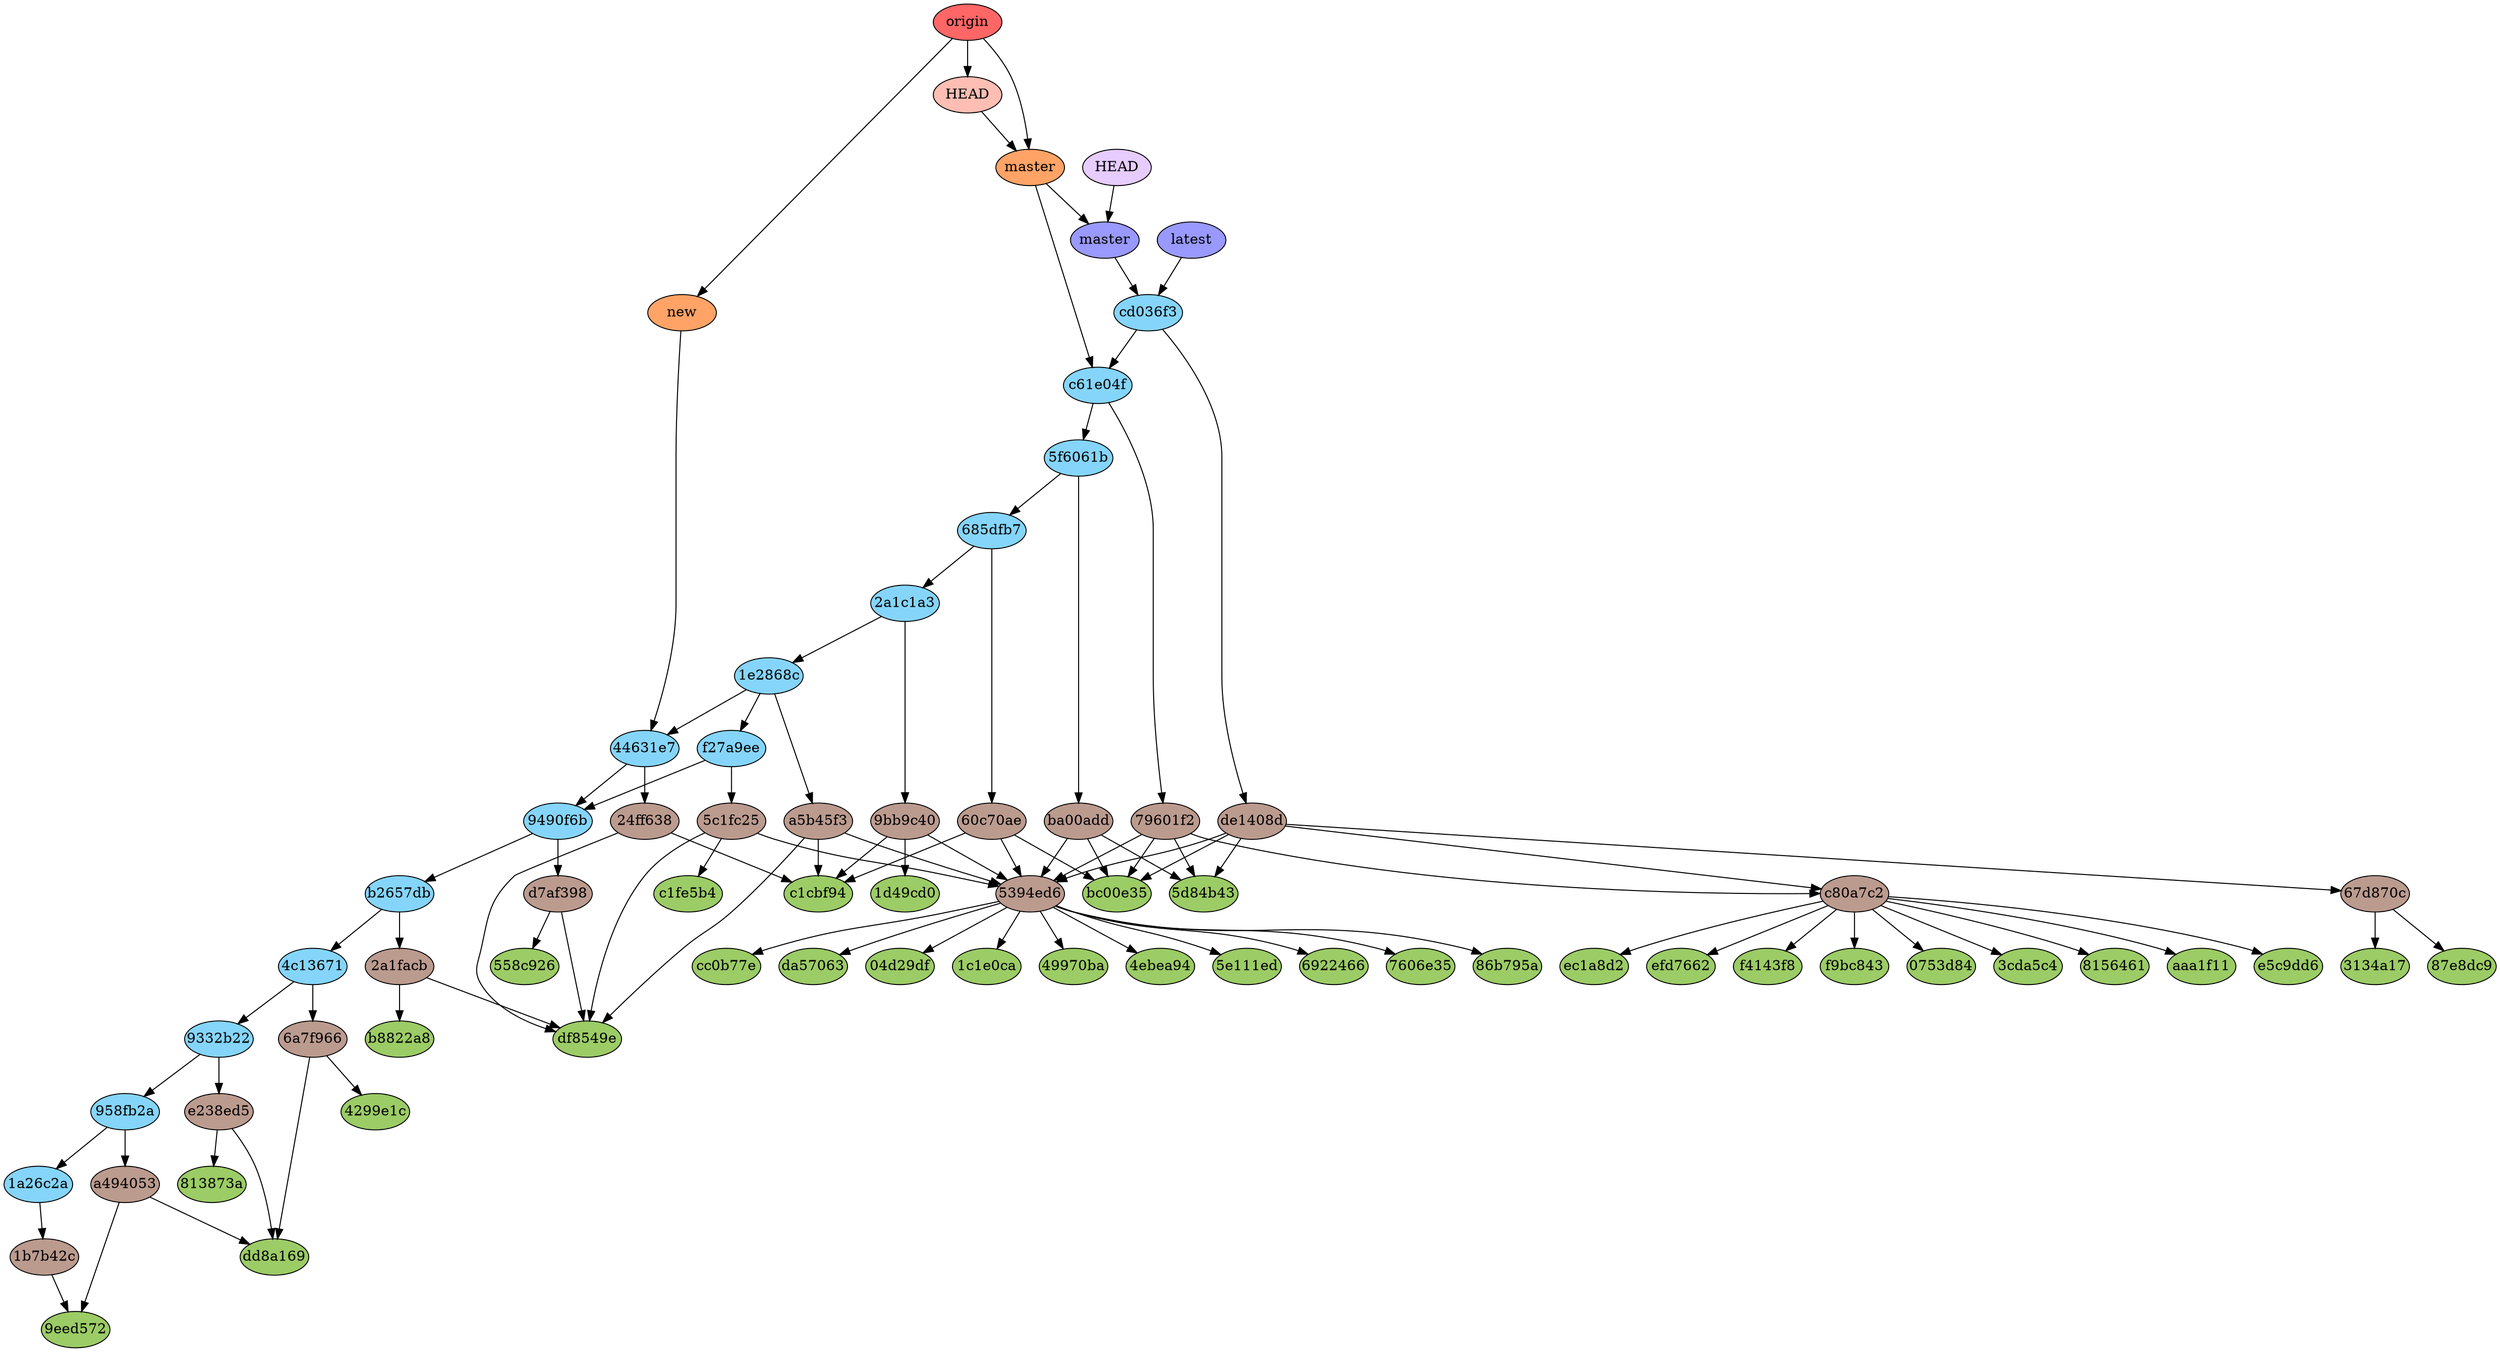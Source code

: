 digraph auto {
	graph [bgcolor=transparent]
	node [fixedsize=true style=filled width=0.95]
	"04d29dfb265114f5fd8061dc5fb9b0fe76db7229" [label="04d29df" fillcolor="#9ccc66"]
	"0753d846628c7c29df291fdce3289f33e7f4e2c5" [label="0753d84" fillcolor="#9ccc66"]
	"1c1e0ca00a032aabdc2d6f3438c02941368e028c" [label="1c1e0ca" fillcolor="#9ccc66"]
	"1d49cd0e333560a54951edf78b82aad31315f48d" [label="1d49cd0" fillcolor="#9ccc66"]
	"3134a17dbfa9ddcf27695d785b366586e654f338" [label="3134a17" fillcolor="#9ccc66"]
	"3cda5c46721463242d8960ca6d36ddbbf059925f" [label="3cda5c4" fillcolor="#9ccc66"]
	"4299e1c993a934091a5f801a7ee0cf35ef41deb4" [label="4299e1c" fillcolor="#9ccc66"]
	"49970baefc9cd797fad3655bc4e209f781bff5e2" [label="49970ba" fillcolor="#9ccc66"]
	"4ebea941578cffbde24f32bd04ba6df1dbd8fc56" [label="4ebea94" fillcolor="#9ccc66"]
	"558c92683c76a231c9d0c8eb851c2c116fa2f4f6" [label="558c926" fillcolor="#9ccc66"]
	"5d84b43bb69baf45604527cae9f73ae2258f9019" [label="5d84b43" fillcolor="#9ccc66"]
	"5e111ede7c8eef075e530e633b47210e7fb8e234" [label="5e111ed" fillcolor="#9ccc66"]
	"69224664d1337110b667196164af47cf59806541" [label=6922466 fillcolor="#9ccc66"]
	"7606e35333c07d24abb34af3a933e988c3b7dc34" [label="7606e35" fillcolor="#9ccc66"]
	"813873afd09e53421633593568b7f48398998ca1" [label="813873a" fillcolor="#9ccc66"]
	"81564615d6e282fabda4dadd5468d5fedeb11e2e" [label=8156461 fillcolor="#9ccc66"]
	"86b795af5440c12d35ed6f3672177c75ab79d621" [label="86b795a" fillcolor="#9ccc66"]
	"87e8dc99c3dcf6e8dcff3b396097d101c9c0a334" [label="87e8dc9" fillcolor="#9ccc66"]
	"9eed5720e465e7f1475d072ec649384475122e22" [label="9eed572" fillcolor="#9ccc66"]
	aaa1f1148abfd394ec0cd628bc74d70db422e9e8 [label=aaa1f11 fillcolor="#9ccc66"]
	b8822a8f9306b49a8232341e185de405331a18e5 [label=b8822a8 fillcolor="#9ccc66"]
	bc00e35f5035bd1fd7e0e966ac21121c1c9ddc70 [label=bc00e35 fillcolor="#9ccc66"]
	c1cbf94b64d91d585f35191306d25ff2bc1c54b7 [label=c1cbf94 fillcolor="#9ccc66"]
	c1fe5b488ff5587080840f674224cdd367fa6859 [label=c1fe5b4 fillcolor="#9ccc66"]
	cc0b77e49ddf2ecb338a2a36ec336336650ec37f [label=cc0b77e fillcolor="#9ccc66"]
	da57063df37eb5426d5b80d7f8a0df27b1751fff [label=da57063 fillcolor="#9ccc66"]
	dd8a169aaaca375893503ff900cab363c933ce3e [label=dd8a169 fillcolor="#9ccc66"]
	df8549e4b7f6ad941b29ffe5f38e67fe2314cccf [label=df8549e fillcolor="#9ccc66"]
	e5c9dd6dd288a5512b661addcc7d15f39961e0b9 [label=e5c9dd6 fillcolor="#9ccc66"]
	ec1a8d20444d70c74a756bc003cb2685b8343a83 [label=ec1a8d2 fillcolor="#9ccc66"]
	efd76620e07c2b6fc2c3efd68c1972851ba51cd7 [label=efd7662 fillcolor="#9ccc66"]
	f4143f844c985cc2991137f5c8ce117c64302745 [label=f4143f8 fillcolor="#9ccc66"]
	f9bc84315ff9d5db27e55ff40a8c3ff891c8e67a [label=f9bc843 fillcolor="#9ccc66"]
	"1b7b42cf15268368b22cd8a88e01e59eac51aa37" [label="1b7b42c" fillcolor="#bc9b8f"]
	"1b7b42cf15268368b22cd8a88e01e59eac51aa37" -> "9eed5720e465e7f1475d072ec649384475122e22"
	"24ff6381a9642dd8af7ceeca4bc31bbdbd32c795" [label="24ff638" fillcolor="#bc9b8f"]
	"24ff6381a9642dd8af7ceeca4bc31bbdbd32c795" -> c1cbf94b64d91d585f35191306d25ff2bc1c54b7
	"24ff6381a9642dd8af7ceeca4bc31bbdbd32c795" -> df8549e4b7f6ad941b29ffe5f38e67fe2314cccf
	"2a1facbb79af4cdf5a63d6569201dff3ecd3cb8a" [label="2a1facb" fillcolor="#bc9b8f"]
	"2a1facbb79af4cdf5a63d6569201dff3ecd3cb8a" -> b8822a8f9306b49a8232341e185de405331a18e5
	"2a1facbb79af4cdf5a63d6569201dff3ecd3cb8a" -> df8549e4b7f6ad941b29ffe5f38e67fe2314cccf
	"5394ed62fc00d5308875d0b93badde623474bc23" [label="5394ed6" fillcolor="#bc9b8f"]
	"5394ed62fc00d5308875d0b93badde623474bc23" -> da57063df37eb5426d5b80d7f8a0df27b1751fff
	"5394ed62fc00d5308875d0b93badde623474bc23" -> "69224664d1337110b667196164af47cf59806541"
	"5394ed62fc00d5308875d0b93badde623474bc23" -> "4ebea941578cffbde24f32bd04ba6df1dbd8fc56"
	"5394ed62fc00d5308875d0b93badde623474bc23" -> cc0b77e49ddf2ecb338a2a36ec336336650ec37f
	"5394ed62fc00d5308875d0b93badde623474bc23" -> "86b795af5440c12d35ed6f3672177c75ab79d621"
	"5394ed62fc00d5308875d0b93badde623474bc23" -> "5e111ede7c8eef075e530e633b47210e7fb8e234"
	"5394ed62fc00d5308875d0b93badde623474bc23" -> "1c1e0ca00a032aabdc2d6f3438c02941368e028c"
	"5394ed62fc00d5308875d0b93badde623474bc23" -> "04d29dfb265114f5fd8061dc5fb9b0fe76db7229"
	"5394ed62fc00d5308875d0b93badde623474bc23" -> "7606e35333c07d24abb34af3a933e988c3b7dc34"
	"5394ed62fc00d5308875d0b93badde623474bc23" -> "49970baefc9cd797fad3655bc4e209f781bff5e2"
	"5c1fc25c0210789ad894e8736cd83fb2886f4de8" [label="5c1fc25" fillcolor="#bc9b8f"]
	"5c1fc25c0210789ad894e8736cd83fb2886f4de8" -> c1fe5b488ff5587080840f674224cdd367fa6859
	"5c1fc25c0210789ad894e8736cd83fb2886f4de8" -> df8549e4b7f6ad941b29ffe5f38e67fe2314cccf
	"5c1fc25c0210789ad894e8736cd83fb2886f4de8" -> "5394ed62fc00d5308875d0b93badde623474bc23"
	"60c70aedf4727928aeab0e36693859ebbcb58708" [label="60c70ae" fillcolor="#bc9b8f"]
	"60c70aedf4727928aeab0e36693859ebbcb58708" -> c1cbf94b64d91d585f35191306d25ff2bc1c54b7
	"60c70aedf4727928aeab0e36693859ebbcb58708" -> bc00e35f5035bd1fd7e0e966ac21121c1c9ddc70
	"60c70aedf4727928aeab0e36693859ebbcb58708" -> "5394ed62fc00d5308875d0b93badde623474bc23"
	"67d870c14ab952934667e63b4f9e590ce4d9452b" [label="67d870c" fillcolor="#bc9b8f"]
	"67d870c14ab952934667e63b4f9e590ce4d9452b" -> "87e8dc99c3dcf6e8dcff3b396097d101c9c0a334"
	"67d870c14ab952934667e63b4f9e590ce4d9452b" -> "3134a17dbfa9ddcf27695d785b366586e654f338"
	"6a7f96667fe939f9f3b3aa8864f5b5538cf4533c" [label="6a7f966" fillcolor="#bc9b8f"]
	"6a7f96667fe939f9f3b3aa8864f5b5538cf4533c" -> "4299e1c993a934091a5f801a7ee0cf35ef41deb4"
	"6a7f96667fe939f9f3b3aa8864f5b5538cf4533c" -> dd8a169aaaca375893503ff900cab363c933ce3e
	"79601f205dd534ae96afd0027e9832767abcdbc4" [label="79601f2" fillcolor="#bc9b8f"]
	"79601f205dd534ae96afd0027e9832767abcdbc4" -> c80a7c23fc86c0c8e7be7385f0152829c476b60b
	"79601f205dd534ae96afd0027e9832767abcdbc4" -> "5d84b43bb69baf45604527cae9f73ae2258f9019"
	"79601f205dd534ae96afd0027e9832767abcdbc4" -> bc00e35f5035bd1fd7e0e966ac21121c1c9ddc70
	"79601f205dd534ae96afd0027e9832767abcdbc4" -> "5394ed62fc00d5308875d0b93badde623474bc23"
	"9bb9c402d24ac51180bb616cdfc1797f2a6c1e97" [label="9bb9c40" fillcolor="#bc9b8f"]
	"9bb9c402d24ac51180bb616cdfc1797f2a6c1e97" -> c1cbf94b64d91d585f35191306d25ff2bc1c54b7
	"9bb9c402d24ac51180bb616cdfc1797f2a6c1e97" -> "1d49cd0e333560a54951edf78b82aad31315f48d"
	"9bb9c402d24ac51180bb616cdfc1797f2a6c1e97" -> "5394ed62fc00d5308875d0b93badde623474bc23"
	a494053307437cf86a375f52733ead61753df34b [label=a494053 fillcolor="#bc9b8f"]
	a494053307437cf86a375f52733ead61753df34b -> "9eed5720e465e7f1475d072ec649384475122e22"
	a494053307437cf86a375f52733ead61753df34b -> dd8a169aaaca375893503ff900cab363c933ce3e
	a5b45f3fa1d9c225bcaef7113b8c3ba0e23736eb [label=a5b45f3 fillcolor="#bc9b8f"]
	a5b45f3fa1d9c225bcaef7113b8c3ba0e23736eb -> c1cbf94b64d91d585f35191306d25ff2bc1c54b7
	a5b45f3fa1d9c225bcaef7113b8c3ba0e23736eb -> df8549e4b7f6ad941b29ffe5f38e67fe2314cccf
	a5b45f3fa1d9c225bcaef7113b8c3ba0e23736eb -> "5394ed62fc00d5308875d0b93badde623474bc23"
	ba00add0cd0ce89f912507591a1999c00a10ac3d [label=ba00add fillcolor="#bc9b8f"]
	ba00add0cd0ce89f912507591a1999c00a10ac3d -> "5d84b43bb69baf45604527cae9f73ae2258f9019"
	ba00add0cd0ce89f912507591a1999c00a10ac3d -> bc00e35f5035bd1fd7e0e966ac21121c1c9ddc70
	ba00add0cd0ce89f912507591a1999c00a10ac3d -> "5394ed62fc00d5308875d0b93badde623474bc23"
	c80a7c23fc86c0c8e7be7385f0152829c476b60b [label=c80a7c2 fillcolor="#bc9b8f"]
	c80a7c23fc86c0c8e7be7385f0152829c476b60b -> "81564615d6e282fabda4dadd5468d5fedeb11e2e"
	c80a7c23fc86c0c8e7be7385f0152829c476b60b -> f4143f844c985cc2991137f5c8ce117c64302745
	c80a7c23fc86c0c8e7be7385f0152829c476b60b -> aaa1f1148abfd394ec0cd628bc74d70db422e9e8
	c80a7c23fc86c0c8e7be7385f0152829c476b60b -> "0753d846628c7c29df291fdce3289f33e7f4e2c5"
	c80a7c23fc86c0c8e7be7385f0152829c476b60b -> "3cda5c46721463242d8960ca6d36ddbbf059925f"
	c80a7c23fc86c0c8e7be7385f0152829c476b60b -> e5c9dd6dd288a5512b661addcc7d15f39961e0b9
	c80a7c23fc86c0c8e7be7385f0152829c476b60b -> efd76620e07c2b6fc2c3efd68c1972851ba51cd7
	c80a7c23fc86c0c8e7be7385f0152829c476b60b -> f9bc84315ff9d5db27e55ff40a8c3ff891c8e67a
	c80a7c23fc86c0c8e7be7385f0152829c476b60b -> ec1a8d20444d70c74a756bc003cb2685b8343a83
	d7af398d9039339d10cbc8bae3443046c659ea1c [label=d7af398 fillcolor="#bc9b8f"]
	d7af398d9039339d10cbc8bae3443046c659ea1c -> "558c92683c76a231c9d0c8eb851c2c116fa2f4f6"
	d7af398d9039339d10cbc8bae3443046c659ea1c -> df8549e4b7f6ad941b29ffe5f38e67fe2314cccf
	de1408d572dde8dfcd7cdcc2a1a35d1ea9c36104 [label=de1408d fillcolor="#bc9b8f"]
	de1408d572dde8dfcd7cdcc2a1a35d1ea9c36104 -> "67d870c14ab952934667e63b4f9e590ce4d9452b"
	de1408d572dde8dfcd7cdcc2a1a35d1ea9c36104 -> c80a7c23fc86c0c8e7be7385f0152829c476b60b
	de1408d572dde8dfcd7cdcc2a1a35d1ea9c36104 -> "5d84b43bb69baf45604527cae9f73ae2258f9019"
	de1408d572dde8dfcd7cdcc2a1a35d1ea9c36104 -> bc00e35f5035bd1fd7e0e966ac21121c1c9ddc70
	de1408d572dde8dfcd7cdcc2a1a35d1ea9c36104 -> "5394ed62fc00d5308875d0b93badde623474bc23"
	e238ed5c1b26fd0d2512a7607e4b22fca187a7ba [label=e238ed5 fillcolor="#bc9b8f"]
	e238ed5c1b26fd0d2512a7607e4b22fca187a7ba -> "813873afd09e53421633593568b7f48398998ca1"
	e238ed5c1b26fd0d2512a7607e4b22fca187a7ba -> dd8a169aaaca375893503ff900cab363c933ce3e
	"1a26c2aaaaa9bbed11283f0adf15b74f0e3b48eb" [label="1a26c2a" fillcolor="#85d5fa"]
	"1a26c2aaaaa9bbed11283f0adf15b74f0e3b48eb" -> "1b7b42cf15268368b22cd8a88e01e59eac51aa37"
	"1e2868ccc032d8b9465a60c36be1d3e826f981d6" [label="1e2868c" fillcolor="#85d5fa"]
	"1e2868ccc032d8b9465a60c36be1d3e826f981d6" -> a5b45f3fa1d9c225bcaef7113b8c3ba0e23736eb
	"1e2868ccc032d8b9465a60c36be1d3e826f981d6" -> f27a9ee93c4c83dc1e177b1e98f7696491b19363
	"1e2868ccc032d8b9465a60c36be1d3e826f981d6" -> "44631e7a5b2b27cd6d4af473a9b6e279e3d9fe83"
	"2a1c1a38814aafec197004000d774398d7ca79b8" [label="2a1c1a3" fillcolor="#85d5fa"]
	"2a1c1a38814aafec197004000d774398d7ca79b8" -> "9bb9c402d24ac51180bb616cdfc1797f2a6c1e97"
	"2a1c1a38814aafec197004000d774398d7ca79b8" -> "1e2868ccc032d8b9465a60c36be1d3e826f981d6"
	"44631e7a5b2b27cd6d4af473a9b6e279e3d9fe83" [label="44631e7" fillcolor="#85d5fa"]
	"44631e7a5b2b27cd6d4af473a9b6e279e3d9fe83" -> "24ff6381a9642dd8af7ceeca4bc31bbdbd32c795"
	"44631e7a5b2b27cd6d4af473a9b6e279e3d9fe83" -> "9490f6be2bc69353c23771d5efa2b4a54924c481"
	"4c136718b162745401f4857812c3c25d8cb905f0" [label="4c13671" fillcolor="#85d5fa"]
	"4c136718b162745401f4857812c3c25d8cb905f0" -> "6a7f96667fe939f9f3b3aa8864f5b5538cf4533c"
	"4c136718b162745401f4857812c3c25d8cb905f0" -> "9332b22c160043e515f90b578f27504ba068c6d3"
	"5f6061bc2993de48dfb9312830f3835a95385ea0" [label="5f6061b" fillcolor="#85d5fa"]
	"5f6061bc2993de48dfb9312830f3835a95385ea0" -> ba00add0cd0ce89f912507591a1999c00a10ac3d
	"5f6061bc2993de48dfb9312830f3835a95385ea0" -> "685dfb746ea4706777df6412295924528ac28434"
	"685dfb746ea4706777df6412295924528ac28434" [label="685dfb7" fillcolor="#85d5fa"]
	"685dfb746ea4706777df6412295924528ac28434" -> "60c70aedf4727928aeab0e36693859ebbcb58708"
	"685dfb746ea4706777df6412295924528ac28434" -> "2a1c1a38814aafec197004000d774398d7ca79b8"
	"9332b22c160043e515f90b578f27504ba068c6d3" [label="9332b22" fillcolor="#85d5fa"]
	"9332b22c160043e515f90b578f27504ba068c6d3" -> e238ed5c1b26fd0d2512a7607e4b22fca187a7ba
	"9332b22c160043e515f90b578f27504ba068c6d3" -> "958fb2a66cf5a1fc0afb888cf3edb78a08fab993"
	"9490f6be2bc69353c23771d5efa2b4a54924c481" [label="9490f6b" fillcolor="#85d5fa"]
	"9490f6be2bc69353c23771d5efa2b4a54924c481" -> d7af398d9039339d10cbc8bae3443046c659ea1c
	"9490f6be2bc69353c23771d5efa2b4a54924c481" -> b2657dbc933fe337ae5eec52235095ecee3b72e6
	"958fb2a66cf5a1fc0afb888cf3edb78a08fab993" [label="958fb2a" fillcolor="#85d5fa"]
	"958fb2a66cf5a1fc0afb888cf3edb78a08fab993" -> a494053307437cf86a375f52733ead61753df34b
	"958fb2a66cf5a1fc0afb888cf3edb78a08fab993" -> "1a26c2aaaaa9bbed11283f0adf15b74f0e3b48eb"
	b2657dbc933fe337ae5eec52235095ecee3b72e6 [label=b2657db fillcolor="#85d5fa"]
	b2657dbc933fe337ae5eec52235095ecee3b72e6 -> "2a1facbb79af4cdf5a63d6569201dff3ecd3cb8a"
	b2657dbc933fe337ae5eec52235095ecee3b72e6 -> "4c136718b162745401f4857812c3c25d8cb905f0"
	c61e04f0e3c5bb4a6435a9cbc2bf35de528b51d9 [label=c61e04f fillcolor="#85d5fa"]
	c61e04f0e3c5bb4a6435a9cbc2bf35de528b51d9 -> "79601f205dd534ae96afd0027e9832767abcdbc4"
	c61e04f0e3c5bb4a6435a9cbc2bf35de528b51d9 -> "5f6061bc2993de48dfb9312830f3835a95385ea0"
	cd036f36c33d2df291b7542df02e54bb8ba47dba [label=cd036f3 fillcolor="#85d5fa"]
	cd036f36c33d2df291b7542df02e54bb8ba47dba -> de1408d572dde8dfcd7cdcc2a1a35d1ea9c36104
	cd036f36c33d2df291b7542df02e54bb8ba47dba -> c61e04f0e3c5bb4a6435a9cbc2bf35de528b51d9
	f27a9ee93c4c83dc1e177b1e98f7696491b19363 [label=f27a9ee fillcolor="#85d5fa"]
	f27a9ee93c4c83dc1e177b1e98f7696491b19363 -> "5c1fc25c0210789ad894e8736cd83fb2886f4de8"
	f27a9ee93c4c83dc1e177b1e98f7696491b19363 -> "9490f6be2bc69353c23771d5efa2b4a54924c481"
	latest [label=latest fillcolor="#9999ff"]
	latest -> cd036f36c33d2df291b7542df02e54bb8ba47dba
	master [label=master fillcolor="#9999ff"]
	master -> cd036f36c33d2df291b7542df02e54bb8ba47dba
	HEAD [label=HEAD fillcolor="#e6ccff"]
	HEAD -> master
	"origin/master" [label=master fillcolor="#ffa366"]
	"origin/master" -> c61e04f0e3c5bb4a6435a9cbc2bf35de528b51d9
	"origin/new" [label=new fillcolor="#ffa366"]
	"origin/new" -> "44631e7a5b2b27cd6d4af473a9b6e279e3d9fe83"
	"origin/HEAD" [label=HEAD fillcolor="#ffbeb3"]
	"origin/HEAD" -> "origin/master"
	origin [label=origin fillcolor="#ff6666"]
	origin -> "origin/master"
	origin -> "origin/new"
	origin -> "origin/HEAD"
	"origin/master" -> master
}

